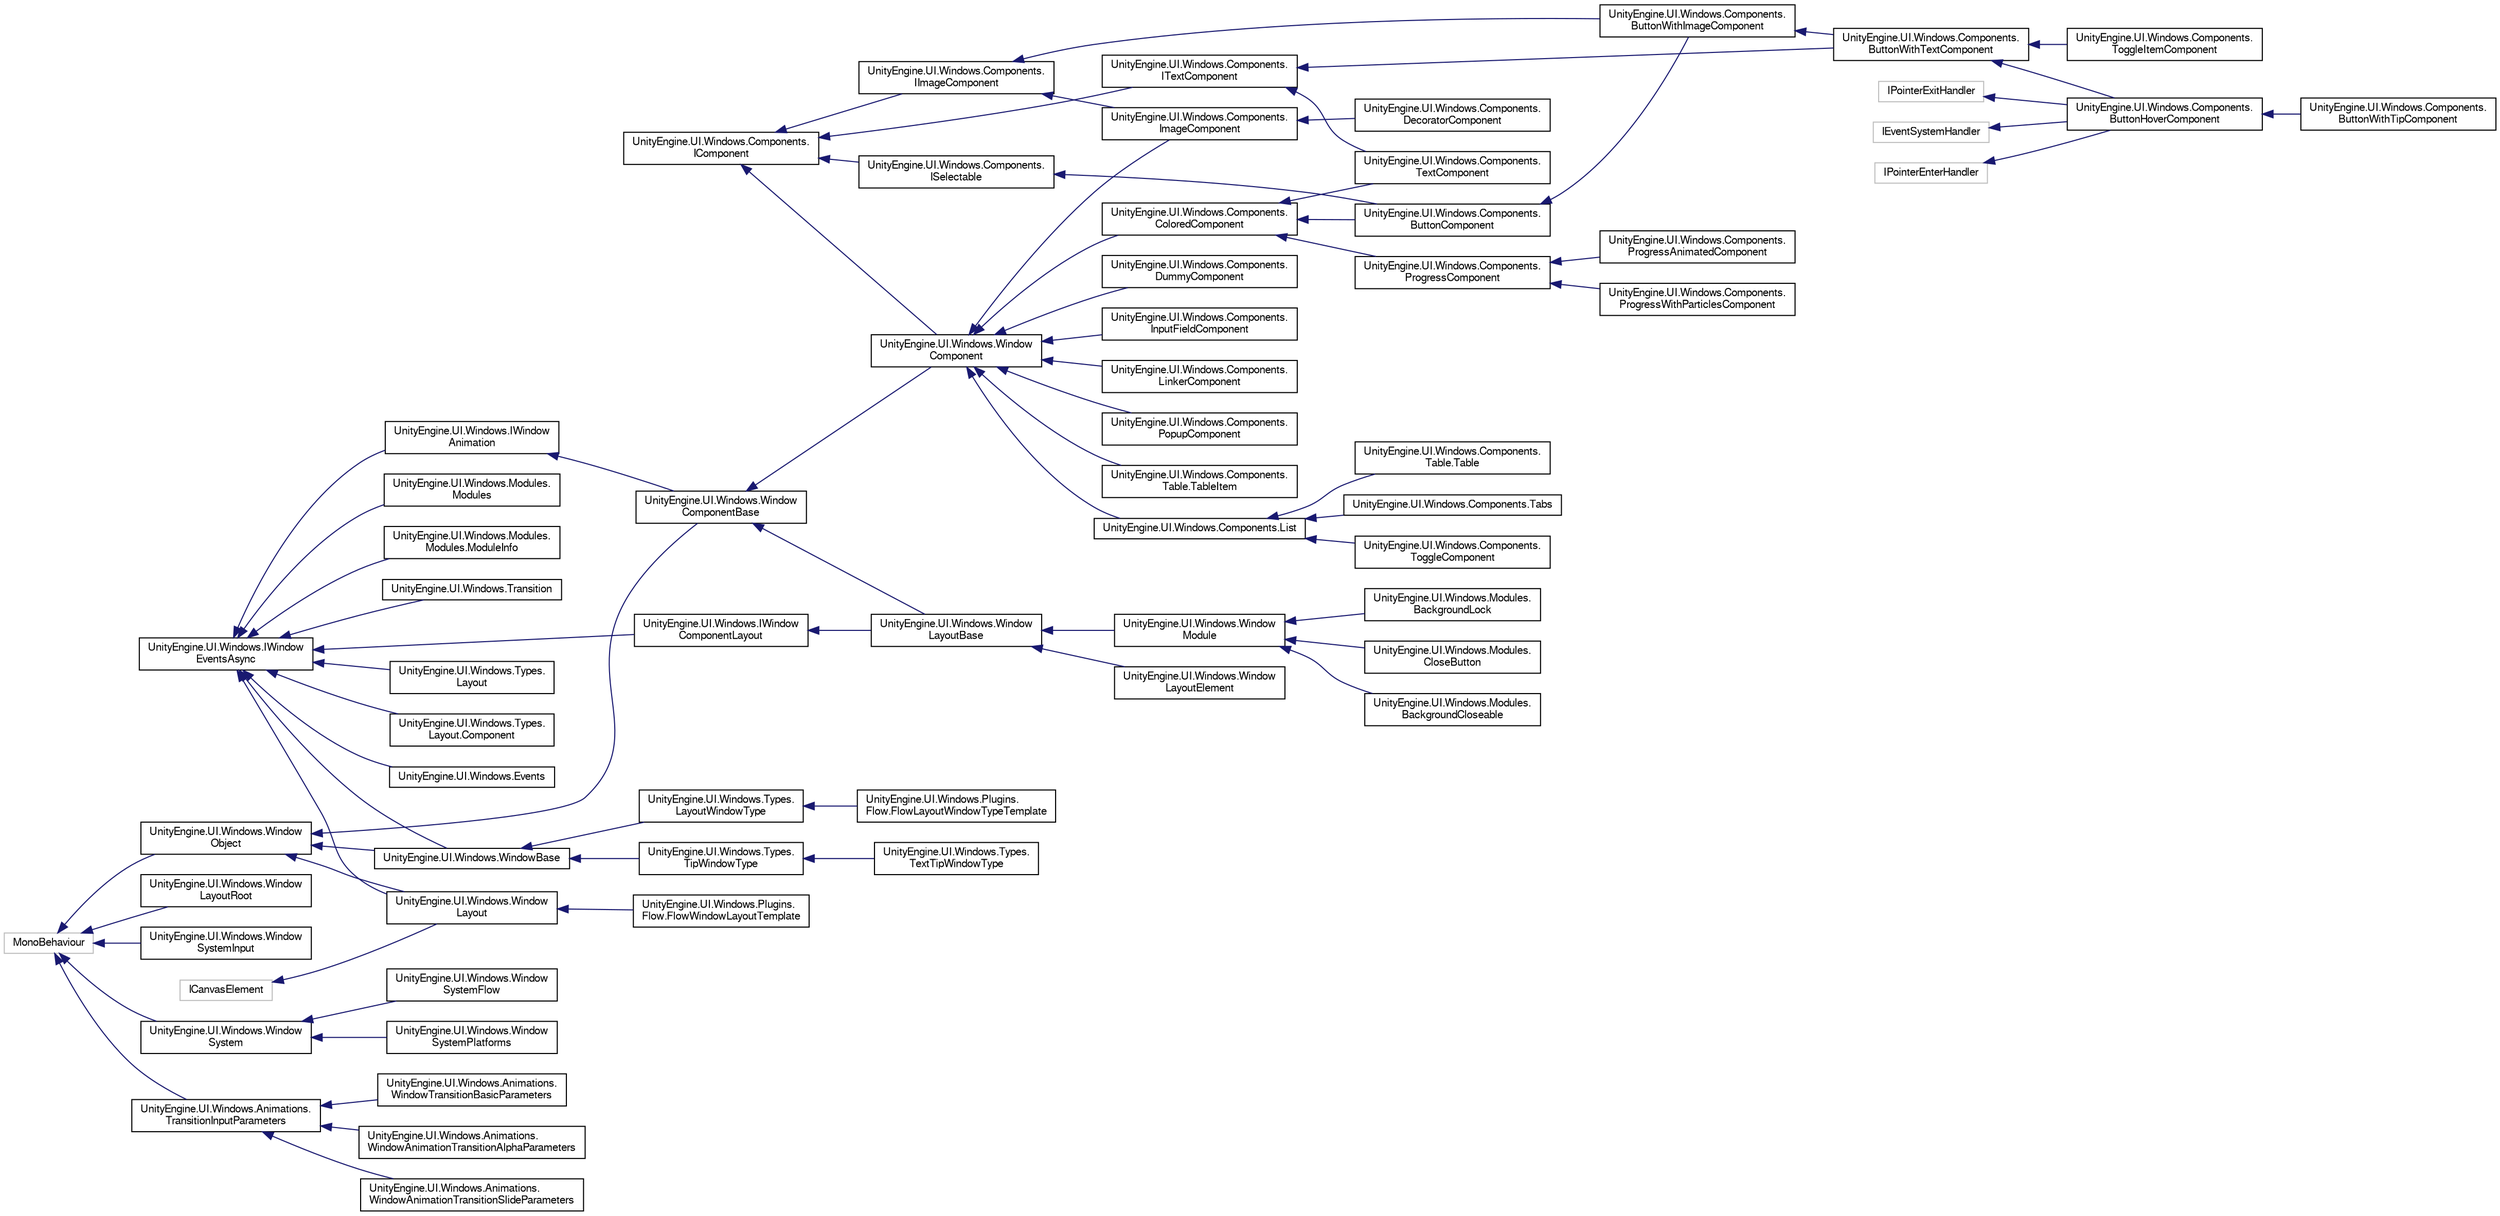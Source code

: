 digraph "Graphical Class Hierarchy"
{
  edge [fontname="FreeSans",fontsize="10",labelfontname="FreeSans",labelfontsize="10"];
  node [fontname="FreeSans",fontsize="10",shape=record];
  rankdir="LR";
  Node1 [label="ICanvasElement",height=0.2,width=0.4,color="grey75", fillcolor="white", style="filled"];
  Node1 -> Node2 [dir="back",color="midnightblue",fontsize="10",style="solid",fontname="FreeSans"];
  Node2 [label="UnityEngine.UI.Windows.Window\lLayout",height=0.2,width=0.4,color="black", fillcolor="white", style="filled",URL="$class_unity_engine_1_1_u_i_1_1_windows_1_1_window_layout.html"];
  Node2 -> Node3 [dir="back",color="midnightblue",fontsize="10",style="solid",fontname="FreeSans"];
  Node3 [label="UnityEngine.UI.Windows.Plugins.\lFlow.FlowWindowLayoutTemplate",height=0.2,width=0.4,color="black", fillcolor="white", style="filled",URL="$class_unity_engine_1_1_u_i_1_1_windows_1_1_plugins_1_1_flow_1_1_flow_window_layout_template.html"];
  Node4 [label="UnityEngine.UI.Windows.Components.\lIComponent",height=0.2,width=0.4,color="black", fillcolor="white", style="filled",URL="$interface_unity_engine_1_1_u_i_1_1_windows_1_1_components_1_1_i_component.html"];
  Node4 -> Node5 [dir="back",color="midnightblue",fontsize="10",style="solid",fontname="FreeSans"];
  Node5 [label="UnityEngine.UI.Windows.Components.\lIImageComponent",height=0.2,width=0.4,color="black", fillcolor="white", style="filled",URL="$interface_unity_engine_1_1_u_i_1_1_windows_1_1_components_1_1_i_image_component.html"];
  Node5 -> Node6 [dir="back",color="midnightblue",fontsize="10",style="solid",fontname="FreeSans"];
  Node6 [label="UnityEngine.UI.Windows.Components.\lButtonWithImageComponent",height=0.2,width=0.4,color="black", fillcolor="white", style="filled",URL="$class_unity_engine_1_1_u_i_1_1_windows_1_1_components_1_1_button_with_image_component.html"];
  Node6 -> Node7 [dir="back",color="midnightblue",fontsize="10",style="solid",fontname="FreeSans"];
  Node7 [label="UnityEngine.UI.Windows.Components.\lButtonWithTextComponent",height=0.2,width=0.4,color="black", fillcolor="white", style="filled",URL="$class_unity_engine_1_1_u_i_1_1_windows_1_1_components_1_1_button_with_text_component.html"];
  Node7 -> Node8 [dir="back",color="midnightblue",fontsize="10",style="solid",fontname="FreeSans"];
  Node8 [label="UnityEngine.UI.Windows.Components.\lButtonHoverComponent",height=0.2,width=0.4,color="black", fillcolor="white", style="filled",URL="$class_unity_engine_1_1_u_i_1_1_windows_1_1_components_1_1_button_hover_component.html"];
  Node8 -> Node9 [dir="back",color="midnightblue",fontsize="10",style="solid",fontname="FreeSans"];
  Node9 [label="UnityEngine.UI.Windows.Components.\lButtonWithTipComponent",height=0.2,width=0.4,color="black", fillcolor="white", style="filled",URL="$class_unity_engine_1_1_u_i_1_1_windows_1_1_components_1_1_button_with_tip_component.html"];
  Node7 -> Node10 [dir="back",color="midnightblue",fontsize="10",style="solid",fontname="FreeSans"];
  Node10 [label="UnityEngine.UI.Windows.Components.\lToggleItemComponent",height=0.2,width=0.4,color="black", fillcolor="white", style="filled",URL="$class_unity_engine_1_1_u_i_1_1_windows_1_1_components_1_1_toggle_item_component.html"];
  Node5 -> Node11 [dir="back",color="midnightblue",fontsize="10",style="solid",fontname="FreeSans"];
  Node11 [label="UnityEngine.UI.Windows.Components.\lImageComponent",height=0.2,width=0.4,color="black", fillcolor="white", style="filled",URL="$class_unity_engine_1_1_u_i_1_1_windows_1_1_components_1_1_image_component.html"];
  Node11 -> Node12 [dir="back",color="midnightblue",fontsize="10",style="solid",fontname="FreeSans"];
  Node12 [label="UnityEngine.UI.Windows.Components.\lDecoratorComponent",height=0.2,width=0.4,color="black", fillcolor="white", style="filled",URL="$class_unity_engine_1_1_u_i_1_1_windows_1_1_components_1_1_decorator_component.html"];
  Node4 -> Node13 [dir="back",color="midnightblue",fontsize="10",style="solid",fontname="FreeSans"];
  Node13 [label="UnityEngine.UI.Windows.Components.\lISelectable",height=0.2,width=0.4,color="black", fillcolor="white", style="filled",URL="$interface_unity_engine_1_1_u_i_1_1_windows_1_1_components_1_1_i_selectable.html"];
  Node13 -> Node14 [dir="back",color="midnightblue",fontsize="10",style="solid",fontname="FreeSans"];
  Node14 [label="UnityEngine.UI.Windows.Components.\lButtonComponent",height=0.2,width=0.4,color="black", fillcolor="white", style="filled",URL="$class_unity_engine_1_1_u_i_1_1_windows_1_1_components_1_1_button_component.html"];
  Node14 -> Node6 [dir="back",color="midnightblue",fontsize="10",style="solid",fontname="FreeSans"];
  Node4 -> Node15 [dir="back",color="midnightblue",fontsize="10",style="solid",fontname="FreeSans"];
  Node15 [label="UnityEngine.UI.Windows.Components.\lITextComponent",height=0.2,width=0.4,color="black", fillcolor="white", style="filled",URL="$interface_unity_engine_1_1_u_i_1_1_windows_1_1_components_1_1_i_text_component.html"];
  Node15 -> Node7 [dir="back",color="midnightblue",fontsize="10",style="solid",fontname="FreeSans"];
  Node15 -> Node16 [dir="back",color="midnightblue",fontsize="10",style="solid",fontname="FreeSans"];
  Node16 [label="UnityEngine.UI.Windows.Components.\lTextComponent",height=0.2,width=0.4,color="black", fillcolor="white", style="filled",URL="$class_unity_engine_1_1_u_i_1_1_windows_1_1_components_1_1_text_component.html"];
  Node4 -> Node17 [dir="back",color="midnightblue",fontsize="10",style="solid",fontname="FreeSans"];
  Node17 [label="UnityEngine.UI.Windows.Window\lComponent",height=0.2,width=0.4,color="black", fillcolor="white", style="filled",URL="$class_unity_engine_1_1_u_i_1_1_windows_1_1_window_component.html"];
  Node17 -> Node18 [dir="back",color="midnightblue",fontsize="10",style="solid",fontname="FreeSans"];
  Node18 [label="UnityEngine.UI.Windows.Components.\lColoredComponent",height=0.2,width=0.4,color="black", fillcolor="white", style="filled",URL="$class_unity_engine_1_1_u_i_1_1_windows_1_1_components_1_1_colored_component.html"];
  Node18 -> Node14 [dir="back",color="midnightblue",fontsize="10",style="solid",fontname="FreeSans"];
  Node18 -> Node19 [dir="back",color="midnightblue",fontsize="10",style="solid",fontname="FreeSans"];
  Node19 [label="UnityEngine.UI.Windows.Components.\lProgressComponent",height=0.2,width=0.4,color="black", fillcolor="white", style="filled",URL="$class_unity_engine_1_1_u_i_1_1_windows_1_1_components_1_1_progress_component.html"];
  Node19 -> Node20 [dir="back",color="midnightblue",fontsize="10",style="solid",fontname="FreeSans"];
  Node20 [label="UnityEngine.UI.Windows.Components.\lProgressAnimatedComponent",height=0.2,width=0.4,color="black", fillcolor="white", style="filled",URL="$class_unity_engine_1_1_u_i_1_1_windows_1_1_components_1_1_progress_animated_component.html"];
  Node19 -> Node21 [dir="back",color="midnightblue",fontsize="10",style="solid",fontname="FreeSans"];
  Node21 [label="UnityEngine.UI.Windows.Components.\lProgressWithParticlesComponent",height=0.2,width=0.4,color="black", fillcolor="white", style="filled",URL="$class_unity_engine_1_1_u_i_1_1_windows_1_1_components_1_1_progress_with_particles_component.html"];
  Node18 -> Node16 [dir="back",color="midnightblue",fontsize="10",style="solid",fontname="FreeSans"];
  Node17 -> Node22 [dir="back",color="midnightblue",fontsize="10",style="solid",fontname="FreeSans"];
  Node22 [label="UnityEngine.UI.Windows.Components.\lDummyComponent",height=0.2,width=0.4,color="black", fillcolor="white", style="filled",URL="$class_unity_engine_1_1_u_i_1_1_windows_1_1_components_1_1_dummy_component.html"];
  Node17 -> Node11 [dir="back",color="midnightblue",fontsize="10",style="solid",fontname="FreeSans"];
  Node17 -> Node23 [dir="back",color="midnightblue",fontsize="10",style="solid",fontname="FreeSans"];
  Node23 [label="UnityEngine.UI.Windows.Components.\lInputFieldComponent",height=0.2,width=0.4,color="black", fillcolor="white", style="filled",URL="$class_unity_engine_1_1_u_i_1_1_windows_1_1_components_1_1_input_field_component.html"];
  Node17 -> Node24 [dir="back",color="midnightblue",fontsize="10",style="solid",fontname="FreeSans"];
  Node24 [label="UnityEngine.UI.Windows.Components.\lLinkerComponent",height=0.2,width=0.4,color="black", fillcolor="white", style="filled",URL="$class_unity_engine_1_1_u_i_1_1_windows_1_1_components_1_1_linker_component.html"];
  Node17 -> Node25 [dir="back",color="midnightblue",fontsize="10",style="solid",fontname="FreeSans"];
  Node25 [label="UnityEngine.UI.Windows.Components.List",height=0.2,width=0.4,color="black", fillcolor="white", style="filled",URL="$class_unity_engine_1_1_u_i_1_1_windows_1_1_components_1_1_list.html"];
  Node25 -> Node26 [dir="back",color="midnightblue",fontsize="10",style="solid",fontname="FreeSans"];
  Node26 [label="UnityEngine.UI.Windows.Components.\lTable.Table",height=0.2,width=0.4,color="black", fillcolor="white", style="filled",URL="$class_unity_engine_1_1_u_i_1_1_windows_1_1_components_1_1_table_1_1_table.html"];
  Node25 -> Node27 [dir="back",color="midnightblue",fontsize="10",style="solid",fontname="FreeSans"];
  Node27 [label="UnityEngine.UI.Windows.Components.Tabs",height=0.2,width=0.4,color="black", fillcolor="white", style="filled",URL="$class_unity_engine_1_1_u_i_1_1_windows_1_1_components_1_1_tabs.html"];
  Node25 -> Node28 [dir="back",color="midnightblue",fontsize="10",style="solid",fontname="FreeSans"];
  Node28 [label="UnityEngine.UI.Windows.Components.\lToggleComponent",height=0.2,width=0.4,color="black", fillcolor="white", style="filled",URL="$class_unity_engine_1_1_u_i_1_1_windows_1_1_components_1_1_toggle_component.html"];
  Node17 -> Node29 [dir="back",color="midnightblue",fontsize="10",style="solid",fontname="FreeSans"];
  Node29 [label="UnityEngine.UI.Windows.Components.\lPopupComponent",height=0.2,width=0.4,color="black", fillcolor="white", style="filled",URL="$class_unity_engine_1_1_u_i_1_1_windows_1_1_components_1_1_popup_component.html"];
  Node17 -> Node30 [dir="back",color="midnightblue",fontsize="10",style="solid",fontname="FreeSans"];
  Node30 [label="UnityEngine.UI.Windows.Components.\lTable.TableItem",height=0.2,width=0.4,color="black", fillcolor="white", style="filled",URL="$class_unity_engine_1_1_u_i_1_1_windows_1_1_components_1_1_table_1_1_table_item.html"];
  Node31 [label="IEventSystemHandler",height=0.2,width=0.4,color="grey75", fillcolor="white", style="filled"];
  Node31 -> Node8 [dir="back",color="midnightblue",fontsize="10",style="solid",fontname="FreeSans"];
  Node32 [label="IPointerEnterHandler",height=0.2,width=0.4,color="grey75", fillcolor="white", style="filled"];
  Node32 -> Node8 [dir="back",color="midnightblue",fontsize="10",style="solid",fontname="FreeSans"];
  Node33 [label="IPointerExitHandler",height=0.2,width=0.4,color="grey75", fillcolor="white", style="filled"];
  Node33 -> Node8 [dir="back",color="midnightblue",fontsize="10",style="solid",fontname="FreeSans"];
  Node34 [label="UnityEngine.UI.Windows.IWindow\lEventsAsync",height=0.2,width=0.4,color="black", fillcolor="white", style="filled",URL="$interface_unity_engine_1_1_u_i_1_1_windows_1_1_i_window_events_async.html"];
  Node34 -> Node35 [dir="back",color="midnightblue",fontsize="10",style="solid",fontname="FreeSans"];
  Node35 [label="UnityEngine.UI.Windows.Events",height=0.2,width=0.4,color="black", fillcolor="white", style="filled",URL="$class_unity_engine_1_1_u_i_1_1_windows_1_1_events.html"];
  Node34 -> Node36 [dir="back",color="midnightblue",fontsize="10",style="solid",fontname="FreeSans"];
  Node36 [label="UnityEngine.UI.Windows.IWindow\lAnimation",height=0.2,width=0.4,color="black", fillcolor="white", style="filled",URL="$interface_unity_engine_1_1_u_i_1_1_windows_1_1_i_window_animation.html"];
  Node36 -> Node37 [dir="back",color="midnightblue",fontsize="10",style="solid",fontname="FreeSans"];
  Node37 [label="UnityEngine.UI.Windows.Window\lComponentBase",height=0.2,width=0.4,color="black", fillcolor="white", style="filled",URL="$class_unity_engine_1_1_u_i_1_1_windows_1_1_window_component_base.html"];
  Node37 -> Node17 [dir="back",color="midnightblue",fontsize="10",style="solid",fontname="FreeSans"];
  Node37 -> Node38 [dir="back",color="midnightblue",fontsize="10",style="solid",fontname="FreeSans"];
  Node38 [label="UnityEngine.UI.Windows.Window\lLayoutBase",height=0.2,width=0.4,color="black", fillcolor="white", style="filled",URL="$class_unity_engine_1_1_u_i_1_1_windows_1_1_window_layout_base.html"];
  Node38 -> Node39 [dir="back",color="midnightblue",fontsize="10",style="solid",fontname="FreeSans"];
  Node39 [label="UnityEngine.UI.Windows.Window\lLayoutElement",height=0.2,width=0.4,color="black", fillcolor="white", style="filled",URL="$class_unity_engine_1_1_u_i_1_1_windows_1_1_window_layout_element.html"];
  Node38 -> Node40 [dir="back",color="midnightblue",fontsize="10",style="solid",fontname="FreeSans"];
  Node40 [label="UnityEngine.UI.Windows.Window\lModule",height=0.2,width=0.4,color="black", fillcolor="white", style="filled",URL="$class_unity_engine_1_1_u_i_1_1_windows_1_1_window_module.html"];
  Node40 -> Node41 [dir="back",color="midnightblue",fontsize="10",style="solid",fontname="FreeSans"];
  Node41 [label="UnityEngine.UI.Windows.Modules.\lBackgroundCloseable",height=0.2,width=0.4,color="black", fillcolor="white", style="filled",URL="$class_unity_engine_1_1_u_i_1_1_windows_1_1_modules_1_1_background_closeable.html"];
  Node40 -> Node42 [dir="back",color="midnightblue",fontsize="10",style="solid",fontname="FreeSans"];
  Node42 [label="UnityEngine.UI.Windows.Modules.\lBackgroundLock",height=0.2,width=0.4,color="black", fillcolor="white", style="filled",URL="$class_unity_engine_1_1_u_i_1_1_windows_1_1_modules_1_1_background_lock.html"];
  Node40 -> Node43 [dir="back",color="midnightblue",fontsize="10",style="solid",fontname="FreeSans"];
  Node43 [label="UnityEngine.UI.Windows.Modules.\lCloseButton",height=0.2,width=0.4,color="black", fillcolor="white", style="filled",URL="$class_unity_engine_1_1_u_i_1_1_windows_1_1_modules_1_1_close_button.html"];
  Node34 -> Node44 [dir="back",color="midnightblue",fontsize="10",style="solid",fontname="FreeSans"];
  Node44 [label="UnityEngine.UI.Windows.IWindow\lComponentLayout",height=0.2,width=0.4,color="black", fillcolor="white", style="filled",URL="$interface_unity_engine_1_1_u_i_1_1_windows_1_1_i_window_component_layout.html"];
  Node44 -> Node38 [dir="back",color="midnightblue",fontsize="10",style="solid",fontname="FreeSans"];
  Node34 -> Node45 [dir="back",color="midnightblue",fontsize="10",style="solid",fontname="FreeSans"];
  Node45 [label="UnityEngine.UI.Windows.Modules.\lModules",height=0.2,width=0.4,color="black", fillcolor="white", style="filled",URL="$class_unity_engine_1_1_u_i_1_1_windows_1_1_modules_1_1_modules.html"];
  Node34 -> Node46 [dir="back",color="midnightblue",fontsize="10",style="solid",fontname="FreeSans"];
  Node46 [label="UnityEngine.UI.Windows.Modules.\lModules.ModuleInfo",height=0.2,width=0.4,color="black", fillcolor="white", style="filled",URL="$class_unity_engine_1_1_u_i_1_1_windows_1_1_modules_1_1_modules_1_1_module_info.html"];
  Node34 -> Node47 [dir="back",color="midnightblue",fontsize="10",style="solid",fontname="FreeSans"];
  Node47 [label="UnityEngine.UI.Windows.Transition",height=0.2,width=0.4,color="black", fillcolor="white", style="filled",URL="$class_unity_engine_1_1_u_i_1_1_windows_1_1_transition.html"];
  Node34 -> Node48 [dir="back",color="midnightblue",fontsize="10",style="solid",fontname="FreeSans"];
  Node48 [label="UnityEngine.UI.Windows.Types.\lLayout",height=0.2,width=0.4,color="black", fillcolor="white", style="filled",URL="$class_unity_engine_1_1_u_i_1_1_windows_1_1_types_1_1_layout.html"];
  Node34 -> Node49 [dir="back",color="midnightblue",fontsize="10",style="solid",fontname="FreeSans"];
  Node49 [label="UnityEngine.UI.Windows.Types.\lLayout.Component",height=0.2,width=0.4,color="black", fillcolor="white", style="filled",URL="$class_unity_engine_1_1_u_i_1_1_windows_1_1_types_1_1_layout_1_1_component.html"];
  Node34 -> Node50 [dir="back",color="midnightblue",fontsize="10",style="solid",fontname="FreeSans"];
  Node50 [label="UnityEngine.UI.Windows.WindowBase",height=0.2,width=0.4,color="black", fillcolor="white", style="filled",URL="$class_unity_engine_1_1_u_i_1_1_windows_1_1_window_base.html"];
  Node50 -> Node51 [dir="back",color="midnightblue",fontsize="10",style="solid",fontname="FreeSans"];
  Node51 [label="UnityEngine.UI.Windows.Types.\lLayoutWindowType",height=0.2,width=0.4,color="black", fillcolor="white", style="filled",URL="$class_unity_engine_1_1_u_i_1_1_windows_1_1_types_1_1_layout_window_type.html"];
  Node51 -> Node52 [dir="back",color="midnightblue",fontsize="10",style="solid",fontname="FreeSans"];
  Node52 [label="UnityEngine.UI.Windows.Plugins.\lFlow.FlowLayoutWindowTypeTemplate",height=0.2,width=0.4,color="black", fillcolor="white", style="filled",URL="$class_unity_engine_1_1_u_i_1_1_windows_1_1_plugins_1_1_flow_1_1_flow_layout_window_type_template.html"];
  Node50 -> Node53 [dir="back",color="midnightblue",fontsize="10",style="solid",fontname="FreeSans"];
  Node53 [label="UnityEngine.UI.Windows.Types.\lTipWindowType",height=0.2,width=0.4,color="black", fillcolor="white", style="filled",URL="$class_unity_engine_1_1_u_i_1_1_windows_1_1_types_1_1_tip_window_type.html"];
  Node53 -> Node54 [dir="back",color="midnightblue",fontsize="10",style="solid",fontname="FreeSans"];
  Node54 [label="UnityEngine.UI.Windows.Types.\lTextTipWindowType",height=0.2,width=0.4,color="black", fillcolor="white", style="filled",URL="$class_unity_engine_1_1_u_i_1_1_windows_1_1_types_1_1_text_tip_window_type.html"];
  Node34 -> Node2 [dir="back",color="midnightblue",fontsize="10",style="solid",fontname="FreeSans"];
  Node55 [label="MonoBehaviour",height=0.2,width=0.4,color="grey75", fillcolor="white", style="filled"];
  Node55 -> Node56 [dir="back",color="midnightblue",fontsize="10",style="solid",fontname="FreeSans"];
  Node56 [label="UnityEngine.UI.Windows.Animations.\lTransitionInputParameters",height=0.2,width=0.4,color="black", fillcolor="white", style="filled",URL="$class_unity_engine_1_1_u_i_1_1_windows_1_1_animations_1_1_transition_input_parameters.html"];
  Node56 -> Node57 [dir="back",color="midnightblue",fontsize="10",style="solid",fontname="FreeSans"];
  Node57 [label="UnityEngine.UI.Windows.Animations.\lWindowAnimationTransitionAlphaParameters",height=0.2,width=0.4,color="black", fillcolor="white", style="filled",URL="$class_unity_engine_1_1_u_i_1_1_windows_1_1_animations_1_1_window_animation_transition_alpha_parameters.html"];
  Node56 -> Node58 [dir="back",color="midnightblue",fontsize="10",style="solid",fontname="FreeSans"];
  Node58 [label="UnityEngine.UI.Windows.Animations.\lWindowAnimationTransitionSlideParameters",height=0.2,width=0.4,color="black", fillcolor="white", style="filled",URL="$class_unity_engine_1_1_u_i_1_1_windows_1_1_animations_1_1_window_animation_transition_slide_parameters.html"];
  Node56 -> Node59 [dir="back",color="midnightblue",fontsize="10",style="solid",fontname="FreeSans"];
  Node59 [label="UnityEngine.UI.Windows.Animations.\lWindowTransitionBasicParameters",height=0.2,width=0.4,color="black", fillcolor="white", style="filled",URL="$class_unity_engine_1_1_u_i_1_1_windows_1_1_animations_1_1_window_transition_basic_parameters.html"];
  Node55 -> Node60 [dir="back",color="midnightblue",fontsize="10",style="solid",fontname="FreeSans"];
  Node60 [label="UnityEngine.UI.Windows.Window\lLayoutRoot",height=0.2,width=0.4,color="black", fillcolor="white", style="filled",URL="$class_unity_engine_1_1_u_i_1_1_windows_1_1_window_layout_root.html"];
  Node55 -> Node61 [dir="back",color="midnightblue",fontsize="10",style="solid",fontname="FreeSans"];
  Node61 [label="UnityEngine.UI.Windows.Window\lObject",height=0.2,width=0.4,color="black", fillcolor="white", style="filled",URL="$class_unity_engine_1_1_u_i_1_1_windows_1_1_window_object.html"];
  Node61 -> Node50 [dir="back",color="midnightblue",fontsize="10",style="solid",fontname="FreeSans"];
  Node61 -> Node37 [dir="back",color="midnightblue",fontsize="10",style="solid",fontname="FreeSans"];
  Node61 -> Node2 [dir="back",color="midnightblue",fontsize="10",style="solid",fontname="FreeSans"];
  Node55 -> Node62 [dir="back",color="midnightblue",fontsize="10",style="solid",fontname="FreeSans"];
  Node62 [label="UnityEngine.UI.Windows.Window\lSystem",height=0.2,width=0.4,color="black", fillcolor="white", style="filled",URL="$class_unity_engine_1_1_u_i_1_1_windows_1_1_window_system.html"];
  Node62 -> Node63 [dir="back",color="midnightblue",fontsize="10",style="solid",fontname="FreeSans"];
  Node63 [label="UnityEngine.UI.Windows.Window\lSystemFlow",height=0.2,width=0.4,color="black", fillcolor="white", style="filled",URL="$class_unity_engine_1_1_u_i_1_1_windows_1_1_window_system_flow.html"];
  Node62 -> Node64 [dir="back",color="midnightblue",fontsize="10",style="solid",fontname="FreeSans"];
  Node64 [label="UnityEngine.UI.Windows.Window\lSystemPlatforms",height=0.2,width=0.4,color="black", fillcolor="white", style="filled",URL="$class_unity_engine_1_1_u_i_1_1_windows_1_1_window_system_platforms.html"];
  Node55 -> Node65 [dir="back",color="midnightblue",fontsize="10",style="solid",fontname="FreeSans"];
  Node65 [label="UnityEngine.UI.Windows.Window\lSystemInput",height=0.2,width=0.4,color="black", fillcolor="white", style="filled",URL="$class_unity_engine_1_1_u_i_1_1_windows_1_1_window_system_input.html"];
}

